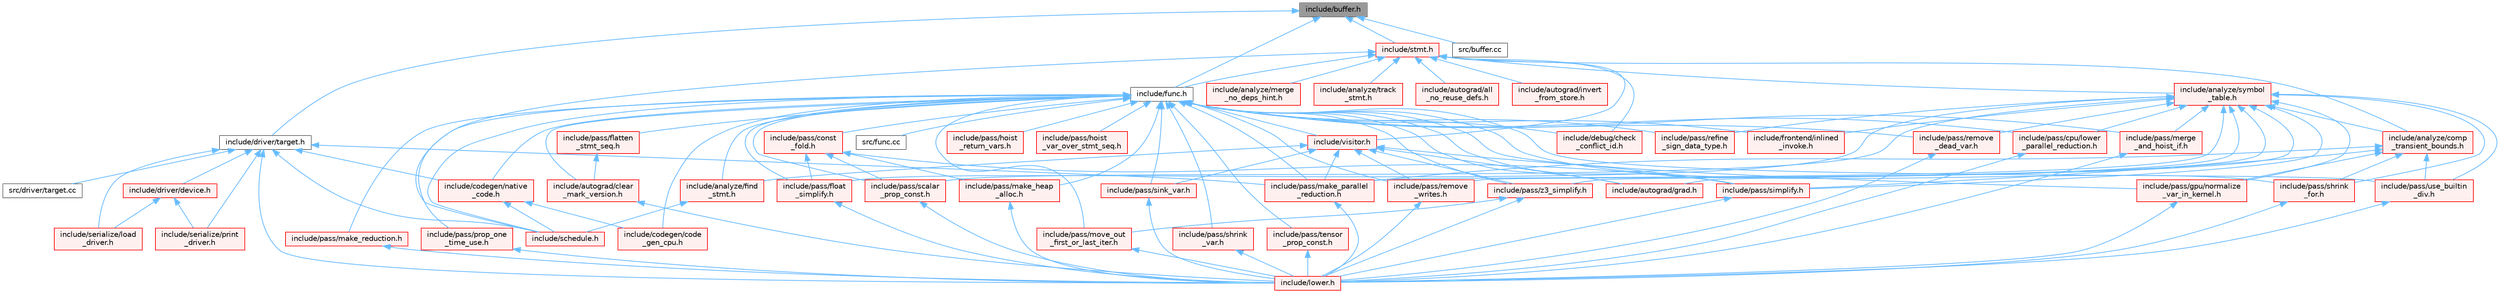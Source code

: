 digraph "include/buffer.h"
{
 // LATEX_PDF_SIZE
  bgcolor="transparent";
  edge [fontname=Helvetica,fontsize=10,labelfontname=Helvetica,labelfontsize=10];
  node [fontname=Helvetica,fontsize=10,shape=box,height=0.2,width=0.4];
  Node1 [label="include/buffer.h",height=0.2,width=0.4,color="gray40", fillcolor="grey60", style="filled", fontcolor="black",tooltip=" "];
  Node1 -> Node2 [dir="back",color="steelblue1",style="solid"];
  Node2 [label="include/driver/target.h",height=0.2,width=0.4,color="grey40", fillcolor="white", style="filled",URL="$target_8h.html",tooltip=" "];
  Node2 -> Node3 [dir="back",color="steelblue1",style="solid"];
  Node3 [label="include/codegen/native\l_code.h",height=0.2,width=0.4,color="red", fillcolor="#FFF0F0", style="filled",URL="$native__code_8h.html",tooltip=" "];
  Node3 -> Node6 [dir="back",color="steelblue1",style="solid"];
  Node6 [label="include/codegen/code\l_gen_cpu.h",height=0.2,width=0.4,color="red", fillcolor="#FFF0F0", style="filled",URL="$code__gen__cpu_8h.html",tooltip=" "];
  Node3 -> Node19 [dir="back",color="steelblue1",style="solid"];
  Node19 [label="include/schedule.h",height=0.2,width=0.4,color="red", fillcolor="#FFF0F0", style="filled",URL="$schedule_8h.html",tooltip=" "];
  Node2 -> Node56 [dir="back",color="steelblue1",style="solid"];
  Node56 [label="include/driver/device.h",height=0.2,width=0.4,color="red", fillcolor="#FFF0F0", style="filled",URL="$device_8h.html",tooltip=" "];
  Node56 -> Node195 [dir="back",color="steelblue1",style="solid"];
  Node195 [label="include/serialize/load\l_driver.h",height=0.2,width=0.4,color="red", fillcolor="#FFF0F0", style="filled",URL="$load__driver_8h.html",tooltip=" "];
  Node56 -> Node197 [dir="back",color="steelblue1",style="solid"];
  Node197 [label="include/serialize/print\l_driver.h",height=0.2,width=0.4,color="red", fillcolor="#FFF0F0", style="filled",URL="$print__driver_8h.html",tooltip=" "];
  Node2 -> Node71 [dir="back",color="steelblue1",style="solid"];
  Node71 [label="include/lower.h",height=0.2,width=0.4,color="red", fillcolor="#FFF0F0", style="filled",URL="$lower_8h.html",tooltip=" "];
  Node2 -> Node98 [dir="back",color="steelblue1",style="solid"];
  Node98 [label="include/pass/make_parallel\l_reduction.h",height=0.2,width=0.4,color="red", fillcolor="#FFF0F0", style="filled",URL="$make__parallel__reduction_8h.html",tooltip=" "];
  Node98 -> Node71 [dir="back",color="steelblue1",style="solid"];
  Node2 -> Node19 [dir="back",color="steelblue1",style="solid"];
  Node2 -> Node195 [dir="back",color="steelblue1",style="solid"];
  Node2 -> Node197 [dir="back",color="steelblue1",style="solid"];
  Node2 -> Node202 [dir="back",color="steelblue1",style="solid"];
  Node202 [label="src/driver/target.cc",height=0.2,width=0.4,color="grey40", fillcolor="white", style="filled",URL="$target_8cc.html",tooltip=" "];
  Node1 -> Node58 [dir="back",color="steelblue1",style="solid"];
  Node58 [label="include/func.h",height=0.2,width=0.4,color="grey40", fillcolor="white", style="filled",URL="$func_8h.html",tooltip=" "];
  Node58 -> Node59 [dir="back",color="steelblue1",style="solid"];
  Node59 [label="include/analyze/find\l_stmt.h",height=0.2,width=0.4,color="red", fillcolor="#FFF0F0", style="filled",URL="$find__stmt_8h.html",tooltip=" "];
  Node59 -> Node19 [dir="back",color="steelblue1",style="solid"];
  Node58 -> Node135 [dir="back",color="steelblue1",style="solid"];
  Node135 [label="include/autograd/clear\l_mark_version.h",height=0.2,width=0.4,color="red", fillcolor="#FFF0F0", style="filled",URL="$clear__mark__version_8h.html",tooltip=" "];
  Node135 -> Node71 [dir="back",color="steelblue1",style="solid"];
  Node58 -> Node136 [dir="back",color="steelblue1",style="solid"];
  Node136 [label="include/autograd/grad.h",height=0.2,width=0.4,color="red", fillcolor="#FFF0F0", style="filled",URL="$grad_8h.html",tooltip=" "];
  Node58 -> Node6 [dir="back",color="steelblue1",style="solid"];
  Node58 -> Node3 [dir="back",color="steelblue1",style="solid"];
  Node58 -> Node137 [dir="back",color="steelblue1",style="solid"];
  Node137 [label="include/debug/check\l_conflict_id.h",height=0.2,width=0.4,color="red", fillcolor="#FFF0F0", style="filled",URL="$check__conflict__id_8h.html",tooltip=" "];
  Node58 -> Node139 [dir="back",color="steelblue1",style="solid"];
  Node139 [label="include/frontend/inlined\l_invoke.h",height=0.2,width=0.4,color="red", fillcolor="#FFF0F0", style="filled",URL="$inlined__invoke_8h.html",tooltip=" "];
  Node58 -> Node140 [dir="back",color="steelblue1",style="solid"];
  Node140 [label="include/pass/const\l_fold.h",height=0.2,width=0.4,color="red", fillcolor="#FFF0F0", style="filled",URL="$const__fold_8h.html",tooltip=" "];
  Node140 -> Node142 [dir="back",color="steelblue1",style="solid"];
  Node142 [label="include/pass/float\l_simplify.h",height=0.2,width=0.4,color="red", fillcolor="#FFF0F0", style="filled",URL="$float__simplify_8h.html",tooltip=" "];
  Node142 -> Node71 [dir="back",color="steelblue1",style="solid"];
  Node140 -> Node144 [dir="back",color="steelblue1",style="solid"];
  Node144 [label="include/pass/make_heap\l_alloc.h",height=0.2,width=0.4,color="red", fillcolor="#FFF0F0", style="filled",URL="$make__heap__alloc_8h.html",tooltip=" "];
  Node144 -> Node71 [dir="back",color="steelblue1",style="solid"];
  Node140 -> Node145 [dir="back",color="steelblue1",style="solid"];
  Node145 [label="include/pass/scalar\l_prop_const.h",height=0.2,width=0.4,color="red", fillcolor="#FFF0F0", style="filled",URL="$scalar__prop__const_8h.html",tooltip=" "];
  Node145 -> Node71 [dir="back",color="steelblue1",style="solid"];
  Node140 -> Node88 [dir="back",color="steelblue1",style="solid"];
  Node88 [label="include/pass/simplify.h",height=0.2,width=0.4,color="red", fillcolor="#FFF0F0", style="filled",URL="$simplify_8h.html",tooltip=" "];
  Node88 -> Node71 [dir="back",color="steelblue1",style="solid"];
  Node58 -> Node147 [dir="back",color="steelblue1",style="solid"];
  Node147 [label="include/pass/cpu/lower\l_parallel_reduction.h",height=0.2,width=0.4,color="red", fillcolor="#FFF0F0", style="filled",URL="$cpu_2lower__parallel__reduction_8h.html",tooltip=" "];
  Node147 -> Node71 [dir="back",color="steelblue1",style="solid"];
  Node58 -> Node148 [dir="back",color="steelblue1",style="solid"];
  Node148 [label="include/pass/flatten\l_stmt_seq.h",height=0.2,width=0.4,color="red", fillcolor="#FFF0F0", style="filled",URL="$flatten__stmt__seq_8h.html",tooltip=" "];
  Node148 -> Node135 [dir="back",color="steelblue1",style="solid"];
  Node58 -> Node142 [dir="back",color="steelblue1",style="solid"];
  Node58 -> Node103 [dir="back",color="steelblue1",style="solid"];
  Node103 [label="include/pass/gpu/normalize\l_var_in_kernel.h",height=0.2,width=0.4,color="red", fillcolor="#FFF0F0", style="filled",URL="$normalize__var__in__kernel_8h.html",tooltip=" "];
  Node103 -> Node71 [dir="back",color="steelblue1",style="solid"];
  Node58 -> Node152 [dir="back",color="steelblue1",style="solid"];
  Node152 [label="include/pass/hoist\l_return_vars.h",height=0.2,width=0.4,color="red", fillcolor="#FFF0F0", style="filled",URL="$hoist__return__vars_8h.html",tooltip=" "];
  Node58 -> Node154 [dir="back",color="steelblue1",style="solid"];
  Node154 [label="include/pass/hoist\l_var_over_stmt_seq.h",height=0.2,width=0.4,color="red", fillcolor="#FFF0F0", style="filled",URL="$hoist__var__over__stmt__seq_8h.html",tooltip=" "];
  Node58 -> Node144 [dir="back",color="steelblue1",style="solid"];
  Node58 -> Node98 [dir="back",color="steelblue1",style="solid"];
  Node58 -> Node155 [dir="back",color="steelblue1",style="solid"];
  Node155 [label="include/pass/make_reduction.h",height=0.2,width=0.4,color="red", fillcolor="#FFF0F0", style="filled",URL="$make__reduction_8h.html",tooltip=" "];
  Node155 -> Node71 [dir="back",color="steelblue1",style="solid"];
  Node58 -> Node156 [dir="back",color="steelblue1",style="solid"];
  Node156 [label="include/pass/merge\l_and_hoist_if.h",height=0.2,width=0.4,color="red", fillcolor="#FFF0F0", style="filled",URL="$merge__and__hoist__if_8h.html",tooltip=" "];
  Node156 -> Node71 [dir="back",color="steelblue1",style="solid"];
  Node58 -> Node157 [dir="back",color="steelblue1",style="solid"];
  Node157 [label="include/pass/move_out\l_first_or_last_iter.h",height=0.2,width=0.4,color="red", fillcolor="#FFF0F0", style="filled",URL="$move__out__first__or__last__iter_8h.html",tooltip=" "];
  Node157 -> Node71 [dir="back",color="steelblue1",style="solid"];
  Node58 -> Node159 [dir="back",color="steelblue1",style="solid"];
  Node159 [label="include/pass/prop_one\l_time_use.h",height=0.2,width=0.4,color="red", fillcolor="#FFF0F0", style="filled",URL="$prop__one__time__use_8h.html",tooltip=" "];
  Node159 -> Node71 [dir="back",color="steelblue1",style="solid"];
  Node58 -> Node160 [dir="back",color="steelblue1",style="solid"];
  Node160 [label="include/pass/refine\l_sign_data_type.h",height=0.2,width=0.4,color="red", fillcolor="#FFF0F0", style="filled",URL="$refine__sign__data__type_8h.html",tooltip=" "];
  Node58 -> Node162 [dir="back",color="steelblue1",style="solid"];
  Node162 [label="include/pass/remove\l_dead_var.h",height=0.2,width=0.4,color="red", fillcolor="#FFF0F0", style="filled",URL="$remove__dead__var_8h.html",tooltip=" "];
  Node162 -> Node71 [dir="back",color="steelblue1",style="solid"];
  Node58 -> Node163 [dir="back",color="steelblue1",style="solid"];
  Node163 [label="include/pass/remove\l_writes.h",height=0.2,width=0.4,color="red", fillcolor="#FFF0F0", style="filled",URL="$remove__writes_8h.html",tooltip=" "];
  Node163 -> Node71 [dir="back",color="steelblue1",style="solid"];
  Node58 -> Node145 [dir="back",color="steelblue1",style="solid"];
  Node58 -> Node70 [dir="back",color="steelblue1",style="solid"];
  Node70 [label="include/pass/shrink\l_for.h",height=0.2,width=0.4,color="red", fillcolor="#FFF0F0", style="filled",URL="$shrink__for_8h.html",tooltip=" "];
  Node70 -> Node71 [dir="back",color="steelblue1",style="solid"];
  Node58 -> Node85 [dir="back",color="steelblue1",style="solid"];
  Node85 [label="include/pass/shrink\l_var.h",height=0.2,width=0.4,color="red", fillcolor="#FFF0F0", style="filled",URL="$shrink__var_8h.html",tooltip=" "];
  Node85 -> Node71 [dir="back",color="steelblue1",style="solid"];
  Node58 -> Node88 [dir="back",color="steelblue1",style="solid"];
  Node58 -> Node165 [dir="back",color="steelblue1",style="solid"];
  Node165 [label="include/pass/sink_var.h",height=0.2,width=0.4,color="red", fillcolor="#FFF0F0", style="filled",URL="$sink__var_8h.html",tooltip=" "];
  Node165 -> Node71 [dir="back",color="steelblue1",style="solid"];
  Node58 -> Node166 [dir="back",color="steelblue1",style="solid"];
  Node166 [label="include/pass/tensor\l_prop_const.h",height=0.2,width=0.4,color="red", fillcolor="#FFF0F0", style="filled",URL="$tensor__prop__const_8h.html",tooltip=" "];
  Node166 -> Node71 [dir="back",color="steelblue1",style="solid"];
  Node58 -> Node99 [dir="back",color="steelblue1",style="solid"];
  Node99 [label="include/pass/use_builtin\l_div.h",height=0.2,width=0.4,color="red", fillcolor="#FFF0F0", style="filled",URL="$use__builtin__div_8h.html",tooltip=" "];
  Node99 -> Node71 [dir="back",color="steelblue1",style="solid"];
  Node58 -> Node167 [dir="back",color="steelblue1",style="solid"];
  Node167 [label="include/pass/z3_simplify.h",height=0.2,width=0.4,color="red", fillcolor="#FFF0F0", style="filled",URL="$z3__simplify_8h.html",tooltip=" "];
  Node167 -> Node71 [dir="back",color="steelblue1",style="solid"];
  Node167 -> Node157 [dir="back",color="steelblue1",style="solid"];
  Node58 -> Node19 [dir="back",color="steelblue1",style="solid"];
  Node58 -> Node168 [dir="back",color="steelblue1",style="solid"];
  Node168 [label="include/visitor.h",height=0.2,width=0.4,color="red", fillcolor="#FFF0F0", style="filled",URL="$visitor_8h.html",tooltip=" "];
  Node168 -> Node59 [dir="back",color="steelblue1",style="solid"];
  Node168 -> Node136 [dir="back",color="steelblue1",style="solid"];
  Node168 -> Node98 [dir="back",color="steelblue1",style="solid"];
  Node168 -> Node163 [dir="back",color="steelblue1",style="solid"];
  Node168 -> Node88 [dir="back",color="steelblue1",style="solid"];
  Node168 -> Node165 [dir="back",color="steelblue1",style="solid"];
  Node168 -> Node167 [dir="back",color="steelblue1",style="solid"];
  Node58 -> Node194 [dir="back",color="steelblue1",style="solid"];
  Node194 [label="src/func.cc",height=0.2,width=0.4,color="grey40", fillcolor="white", style="filled",URL="$func_8cc.html",tooltip=" "];
  Node1 -> Node203 [dir="back",color="steelblue1",style="solid"];
  Node203 [label="include/stmt.h",height=0.2,width=0.4,color="red", fillcolor="#FFF0F0", style="filled",URL="$stmt_8h.html",tooltip=" "];
  Node203 -> Node81 [dir="back",color="steelblue1",style="solid"];
  Node81 [label="include/analyze/comp\l_transient_bounds.h",height=0.2,width=0.4,color="red", fillcolor="#FFF0F0", style="filled",URL="$comp__transient__bounds_8h.html",tooltip=" "];
  Node81 -> Node103 [dir="back",color="steelblue1",style="solid"];
  Node81 -> Node98 [dir="back",color="steelblue1",style="solid"];
  Node81 -> Node70 [dir="back",color="steelblue1",style="solid"];
  Node81 -> Node88 [dir="back",color="steelblue1",style="solid"];
  Node81 -> Node99 [dir="back",color="steelblue1",style="solid"];
  Node203 -> Node204 [dir="back",color="steelblue1",style="solid"];
  Node204 [label="include/analyze/merge\l_no_deps_hint.h",height=0.2,width=0.4,color="red", fillcolor="#FFF0F0", style="filled",URL="$merge__no__deps__hint_8h.html",tooltip=" "];
  Node203 -> Node205 [dir="back",color="steelblue1",style="solid"];
  Node205 [label="include/analyze/symbol\l_table.h",height=0.2,width=0.4,color="red", fillcolor="#FFF0F0", style="filled",URL="$symbol__table_8h.html",tooltip=" "];
  Node205 -> Node81 [dir="back",color="steelblue1",style="solid"];
  Node205 -> Node136 [dir="back",color="steelblue1",style="solid"];
  Node205 -> Node139 [dir="back",color="steelblue1",style="solid"];
  Node205 -> Node147 [dir="back",color="steelblue1",style="solid"];
  Node205 -> Node142 [dir="back",color="steelblue1",style="solid"];
  Node205 -> Node103 [dir="back",color="steelblue1",style="solid"];
  Node205 -> Node98 [dir="back",color="steelblue1",style="solid"];
  Node205 -> Node156 [dir="back",color="steelblue1",style="solid"];
  Node205 -> Node160 [dir="back",color="steelblue1",style="solid"];
  Node205 -> Node162 [dir="back",color="steelblue1",style="solid"];
  Node205 -> Node163 [dir="back",color="steelblue1",style="solid"];
  Node205 -> Node145 [dir="back",color="steelblue1",style="solid"];
  Node205 -> Node70 [dir="back",color="steelblue1",style="solid"];
  Node205 -> Node88 [dir="back",color="steelblue1",style="solid"];
  Node205 -> Node99 [dir="back",color="steelblue1",style="solid"];
  Node205 -> Node167 [dir="back",color="steelblue1",style="solid"];
  Node203 -> Node216 [dir="back",color="steelblue1",style="solid"];
  Node216 [label="include/analyze/track\l_stmt.h",height=0.2,width=0.4,color="red", fillcolor="#FFF0F0", style="filled",URL="$track__stmt_8h.html",tooltip=" "];
  Node203 -> Node218 [dir="back",color="steelblue1",style="solid"];
  Node218 [label="include/autograd/all\l_no_reuse_defs.h",height=0.2,width=0.4,color="red", fillcolor="#FFF0F0", style="filled",URL="$all__no__reuse__defs_8h.html",tooltip=" "];
  Node203 -> Node219 [dir="back",color="steelblue1",style="solid"];
  Node219 [label="include/autograd/invert\l_from_store.h",height=0.2,width=0.4,color="red", fillcolor="#FFF0F0", style="filled",URL="$invert__from__store_8h.html",tooltip=" "];
  Node203 -> Node137 [dir="back",color="steelblue1",style="solid"];
  Node203 -> Node58 [dir="back",color="steelblue1",style="solid"];
  Node203 -> Node19 [dir="back",color="steelblue1",style="solid"];
  Node203 -> Node168 [dir="back",color="steelblue1",style="solid"];
  Node1 -> Node227 [dir="back",color="steelblue1",style="solid"];
  Node227 [label="src/buffer.cc",height=0.2,width=0.4,color="grey40", fillcolor="white", style="filled",URL="$buffer_8cc.html",tooltip=" "];
}
